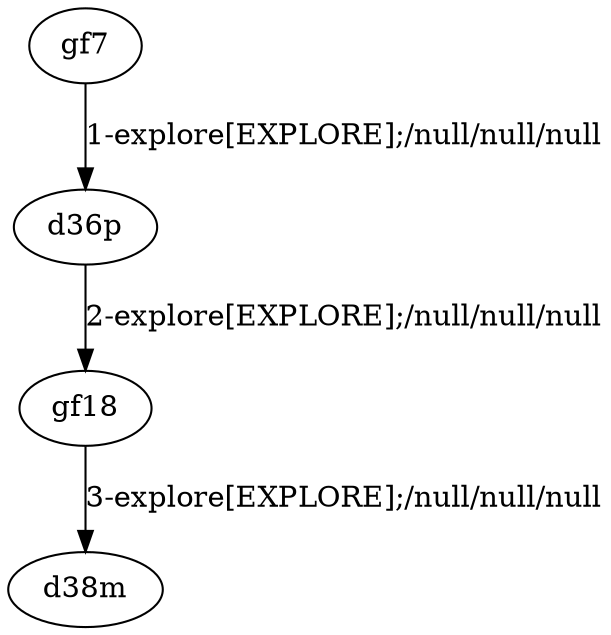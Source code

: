 # Total number of goals covered by this test: 1
# gf18 --> d38m

digraph g {
"gf7" -> "d36p" [label = "1-explore[EXPLORE];/null/null/null"];
"d36p" -> "gf18" [label = "2-explore[EXPLORE];/null/null/null"];
"gf18" -> "d38m" [label = "3-explore[EXPLORE];/null/null/null"];
}